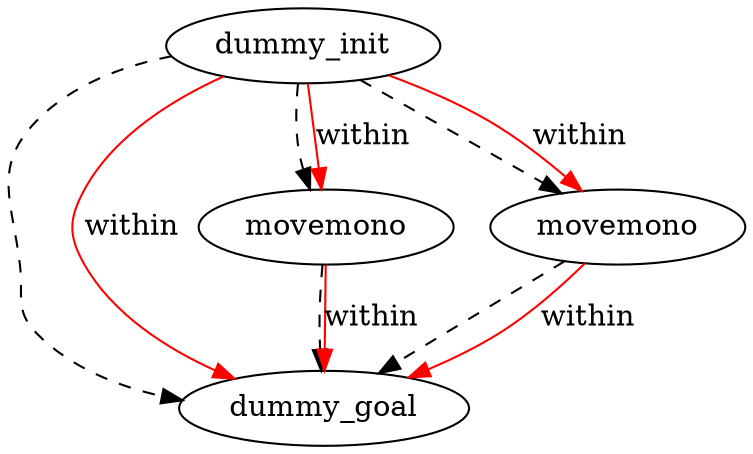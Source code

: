 digraph {
	"6ee76d79-54af-1352-2c92-20effe87b224" [label=dummy_init]
	"7be17f63-e89a-edad-b8b9-c34828b773dc" [label=dummy_goal]
	"455c9f87-f407-144e-5241-8cb6ae7e542e" [label=movemono]
	"19abc234-de29-3de2-58a9-0a9dca9bb3ca" [label=movemono]
	"6ee76d79-54af-1352-2c92-20effe87b224" -> "7be17f63-e89a-edad-b8b9-c34828b773dc" [color=black style=dashed]
	"455c9f87-f407-144e-5241-8cb6ae7e542e" -> "7be17f63-e89a-edad-b8b9-c34828b773dc" [color=black style=dashed]
	"6ee76d79-54af-1352-2c92-20effe87b224" -> "19abc234-de29-3de2-58a9-0a9dca9bb3ca" [color=black style=dashed]
	"19abc234-de29-3de2-58a9-0a9dca9bb3ca" -> "7be17f63-e89a-edad-b8b9-c34828b773dc" [color=black style=dashed]
	"6ee76d79-54af-1352-2c92-20effe87b224" -> "455c9f87-f407-144e-5241-8cb6ae7e542e" [color=black style=dashed]
	"455c9f87-f407-144e-5241-8cb6ae7e542e" -> "7be17f63-e89a-edad-b8b9-c34828b773dc" [label=within color=red]
	"6ee76d79-54af-1352-2c92-20effe87b224" -> "19abc234-de29-3de2-58a9-0a9dca9bb3ca" [label=within color=red]
	"6ee76d79-54af-1352-2c92-20effe87b224" -> "7be17f63-e89a-edad-b8b9-c34828b773dc" [label=within color=red]
	"19abc234-de29-3de2-58a9-0a9dca9bb3ca" -> "7be17f63-e89a-edad-b8b9-c34828b773dc" [label=within color=red]
	"6ee76d79-54af-1352-2c92-20effe87b224" -> "455c9f87-f407-144e-5241-8cb6ae7e542e" [label=within color=red]
}
